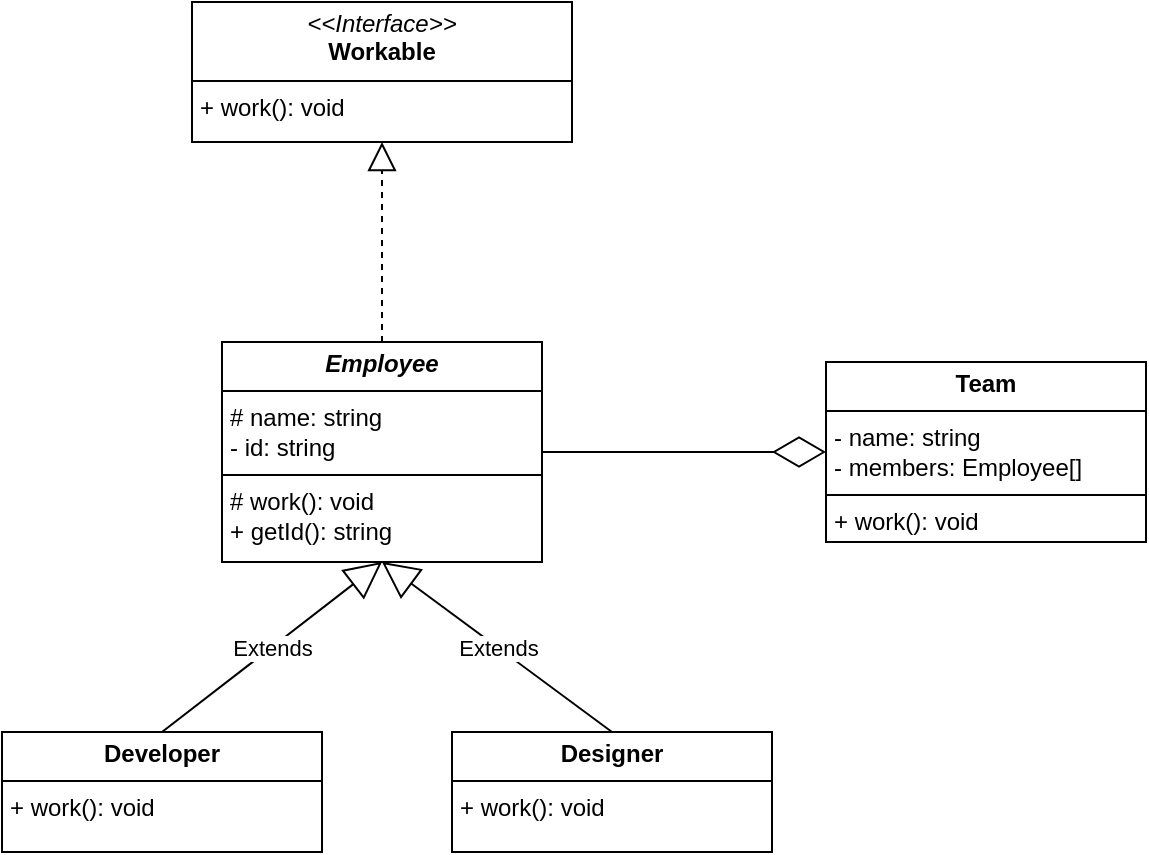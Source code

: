 <mxfile version="24.0.4" type="github">
  <diagram name="Página-1" id="JB4pvxNtIi2QS4wPqD5o">
    <mxGraphModel dx="1234" dy="1155" grid="1" gridSize="10" guides="1" tooltips="1" connect="1" arrows="1" fold="1" page="1" pageScale="1" pageWidth="827" pageHeight="1169" math="0" shadow="0">
      <root>
        <mxCell id="0" />
        <mxCell id="1" parent="0" />
        <mxCell id="llSjOjMe8UMlQgn3ufUT-1" value="&lt;p style=&quot;margin:0px;margin-top:4px;text-align:center;&quot;&gt;&lt;i&gt;&amp;lt;&amp;lt;Interface&amp;gt;&amp;gt;&lt;/i&gt;&lt;br&gt;&lt;b&gt;Workable&lt;/b&gt;&lt;/p&gt;&lt;hr size=&quot;1&quot; style=&quot;border-style:solid;&quot;&gt;&lt;p style=&quot;margin:0px;margin-left:4px;&quot;&gt;+ work(): void&lt;/p&gt;" style="verticalAlign=top;align=left;overflow=fill;html=1;whiteSpace=wrap;" vertex="1" parent="1">
          <mxGeometry x="223" y="372" width="190" height="70" as="geometry" />
        </mxCell>
        <mxCell id="llSjOjMe8UMlQgn3ufUT-2" value="&lt;p style=&quot;margin:0px;margin-top:4px;text-align:center;&quot;&gt;&lt;b&gt;&lt;i&gt;Employee&lt;/i&gt;&lt;/b&gt;&lt;/p&gt;&lt;hr size=&quot;1&quot; style=&quot;border-style:solid;&quot;&gt;&lt;p style=&quot;margin:0px;margin-left:4px;&quot;&gt;# name: string&lt;/p&gt;&lt;p style=&quot;margin:0px;margin-left:4px;&quot;&gt;- id: string&lt;/p&gt;&lt;hr size=&quot;1&quot; style=&quot;border-style:solid;&quot;&gt;&lt;p style=&quot;margin:0px;margin-left:4px;&quot;&gt;# work(): void&lt;/p&gt;&lt;p style=&quot;margin:0px;margin-left:4px;&quot;&gt;+ getId(): string&lt;/p&gt;" style="verticalAlign=top;align=left;overflow=fill;html=1;whiteSpace=wrap;" vertex="1" parent="1">
          <mxGeometry x="238" y="542" width="160" height="110" as="geometry" />
        </mxCell>
        <mxCell id="llSjOjMe8UMlQgn3ufUT-3" value="" style="endArrow=block;dashed=1;endFill=0;endSize=12;html=1;rounded=0;entryX=0.5;entryY=1;entryDx=0;entryDy=0;exitX=0.5;exitY=0;exitDx=0;exitDy=0;" edge="1" parent="1" source="llSjOjMe8UMlQgn3ufUT-2" target="llSjOjMe8UMlQgn3ufUT-1">
          <mxGeometry width="160" relative="1" as="geometry">
            <mxPoint x="233" y="592" as="sourcePoint" />
            <mxPoint x="393" y="592" as="targetPoint" />
          </mxGeometry>
        </mxCell>
        <mxCell id="llSjOjMe8UMlQgn3ufUT-4" value="&lt;p style=&quot;margin:0px;margin-top:4px;text-align:center;&quot;&gt;&lt;b&gt;Developer&lt;/b&gt;&lt;/p&gt;&lt;hr size=&quot;1&quot; style=&quot;border-style:solid;&quot;&gt;&lt;p style=&quot;margin:0px;margin-left:4px;&quot;&gt;+ work(): void&lt;/p&gt;" style="verticalAlign=top;align=left;overflow=fill;html=1;whiteSpace=wrap;" vertex="1" parent="1">
          <mxGeometry x="128" y="737" width="160" height="60" as="geometry" />
        </mxCell>
        <mxCell id="llSjOjMe8UMlQgn3ufUT-5" value="Extends" style="endArrow=block;endSize=16;endFill=0;html=1;rounded=0;entryX=0.5;entryY=1;entryDx=0;entryDy=0;exitX=0.5;exitY=0;exitDx=0;exitDy=0;" edge="1" parent="1" source="llSjOjMe8UMlQgn3ufUT-4" target="llSjOjMe8UMlQgn3ufUT-2">
          <mxGeometry width="160" relative="1" as="geometry">
            <mxPoint x="343" y="617" as="sourcePoint" />
            <mxPoint x="503" y="617" as="targetPoint" />
          </mxGeometry>
        </mxCell>
        <mxCell id="llSjOjMe8UMlQgn3ufUT-6" value="&lt;p style=&quot;margin:0px;margin-top:4px;text-align:center;&quot;&gt;&lt;b&gt;Designer&lt;/b&gt;&lt;/p&gt;&lt;hr size=&quot;1&quot; style=&quot;border-style:solid;&quot;&gt;&lt;p style=&quot;margin:0px;margin-left:4px;&quot;&gt;+ work(): void&lt;/p&gt;" style="verticalAlign=top;align=left;overflow=fill;html=1;whiteSpace=wrap;" vertex="1" parent="1">
          <mxGeometry x="353" y="737" width="160" height="60" as="geometry" />
        </mxCell>
        <mxCell id="llSjOjMe8UMlQgn3ufUT-7" value="Extends" style="endArrow=block;endSize=16;endFill=0;html=1;rounded=0;exitX=0.5;exitY=0;exitDx=0;exitDy=0;entryX=0.5;entryY=1;entryDx=0;entryDy=0;" edge="1" parent="1" source="llSjOjMe8UMlQgn3ufUT-6" target="llSjOjMe8UMlQgn3ufUT-2">
          <mxGeometry width="160" relative="1" as="geometry">
            <mxPoint x="343" y="617" as="sourcePoint" />
            <mxPoint x="503" y="617" as="targetPoint" />
          </mxGeometry>
        </mxCell>
        <mxCell id="llSjOjMe8UMlQgn3ufUT-8" value="&lt;p style=&quot;margin:0px;margin-top:4px;text-align:center;&quot;&gt;&lt;b&gt;Team&lt;/b&gt;&lt;/p&gt;&lt;hr size=&quot;1&quot; style=&quot;border-style:solid;&quot;&gt;&lt;p style=&quot;margin:0px;margin-left:4px;&quot;&gt;- name: string&lt;/p&gt;&lt;p style=&quot;margin:0px;margin-left:4px;&quot;&gt;- members: Employee[]&lt;/p&gt;&lt;hr size=&quot;1&quot; style=&quot;border-style:solid;&quot;&gt;&lt;p style=&quot;margin:0px;margin-left:4px;&quot;&gt;+ work(): void&lt;/p&gt;" style="verticalAlign=top;align=left;overflow=fill;html=1;whiteSpace=wrap;" vertex="1" parent="1">
          <mxGeometry x="540" y="552" width="160" height="90" as="geometry" />
        </mxCell>
        <mxCell id="llSjOjMe8UMlQgn3ufUT-9" value="" style="endArrow=diamondThin;endFill=0;endSize=24;html=1;rounded=0;exitX=1;exitY=0.5;exitDx=0;exitDy=0;entryX=0;entryY=0.5;entryDx=0;entryDy=0;" edge="1" parent="1" source="llSjOjMe8UMlQgn3ufUT-2" target="llSjOjMe8UMlQgn3ufUT-8">
          <mxGeometry width="160" relative="1" as="geometry">
            <mxPoint x="413" y="596.62" as="sourcePoint" />
            <mxPoint x="573" y="596.62" as="targetPoint" />
          </mxGeometry>
        </mxCell>
      </root>
    </mxGraphModel>
  </diagram>
</mxfile>
